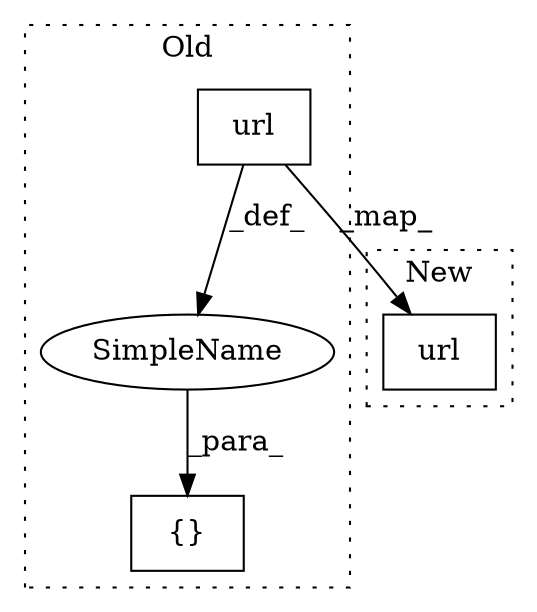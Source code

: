 digraph G {
subgraph cluster0 {
1 [label="url" a="32" s="509,538" l="4,1" shape="box"];
3 [label="{}" a="4" s="477,539" l="1,1" shape="box"];
4 [label="SimpleName" a="42" s="" l="" shape="ellipse"];
label = "Old";
style="dotted";
}
subgraph cluster1 {
2 [label="url" a="32" s="359,388" l="4,1" shape="box"];
label = "New";
style="dotted";
}
1 -> 4 [label="_def_"];
1 -> 2 [label="_map_"];
4 -> 3 [label="_para_"];
}